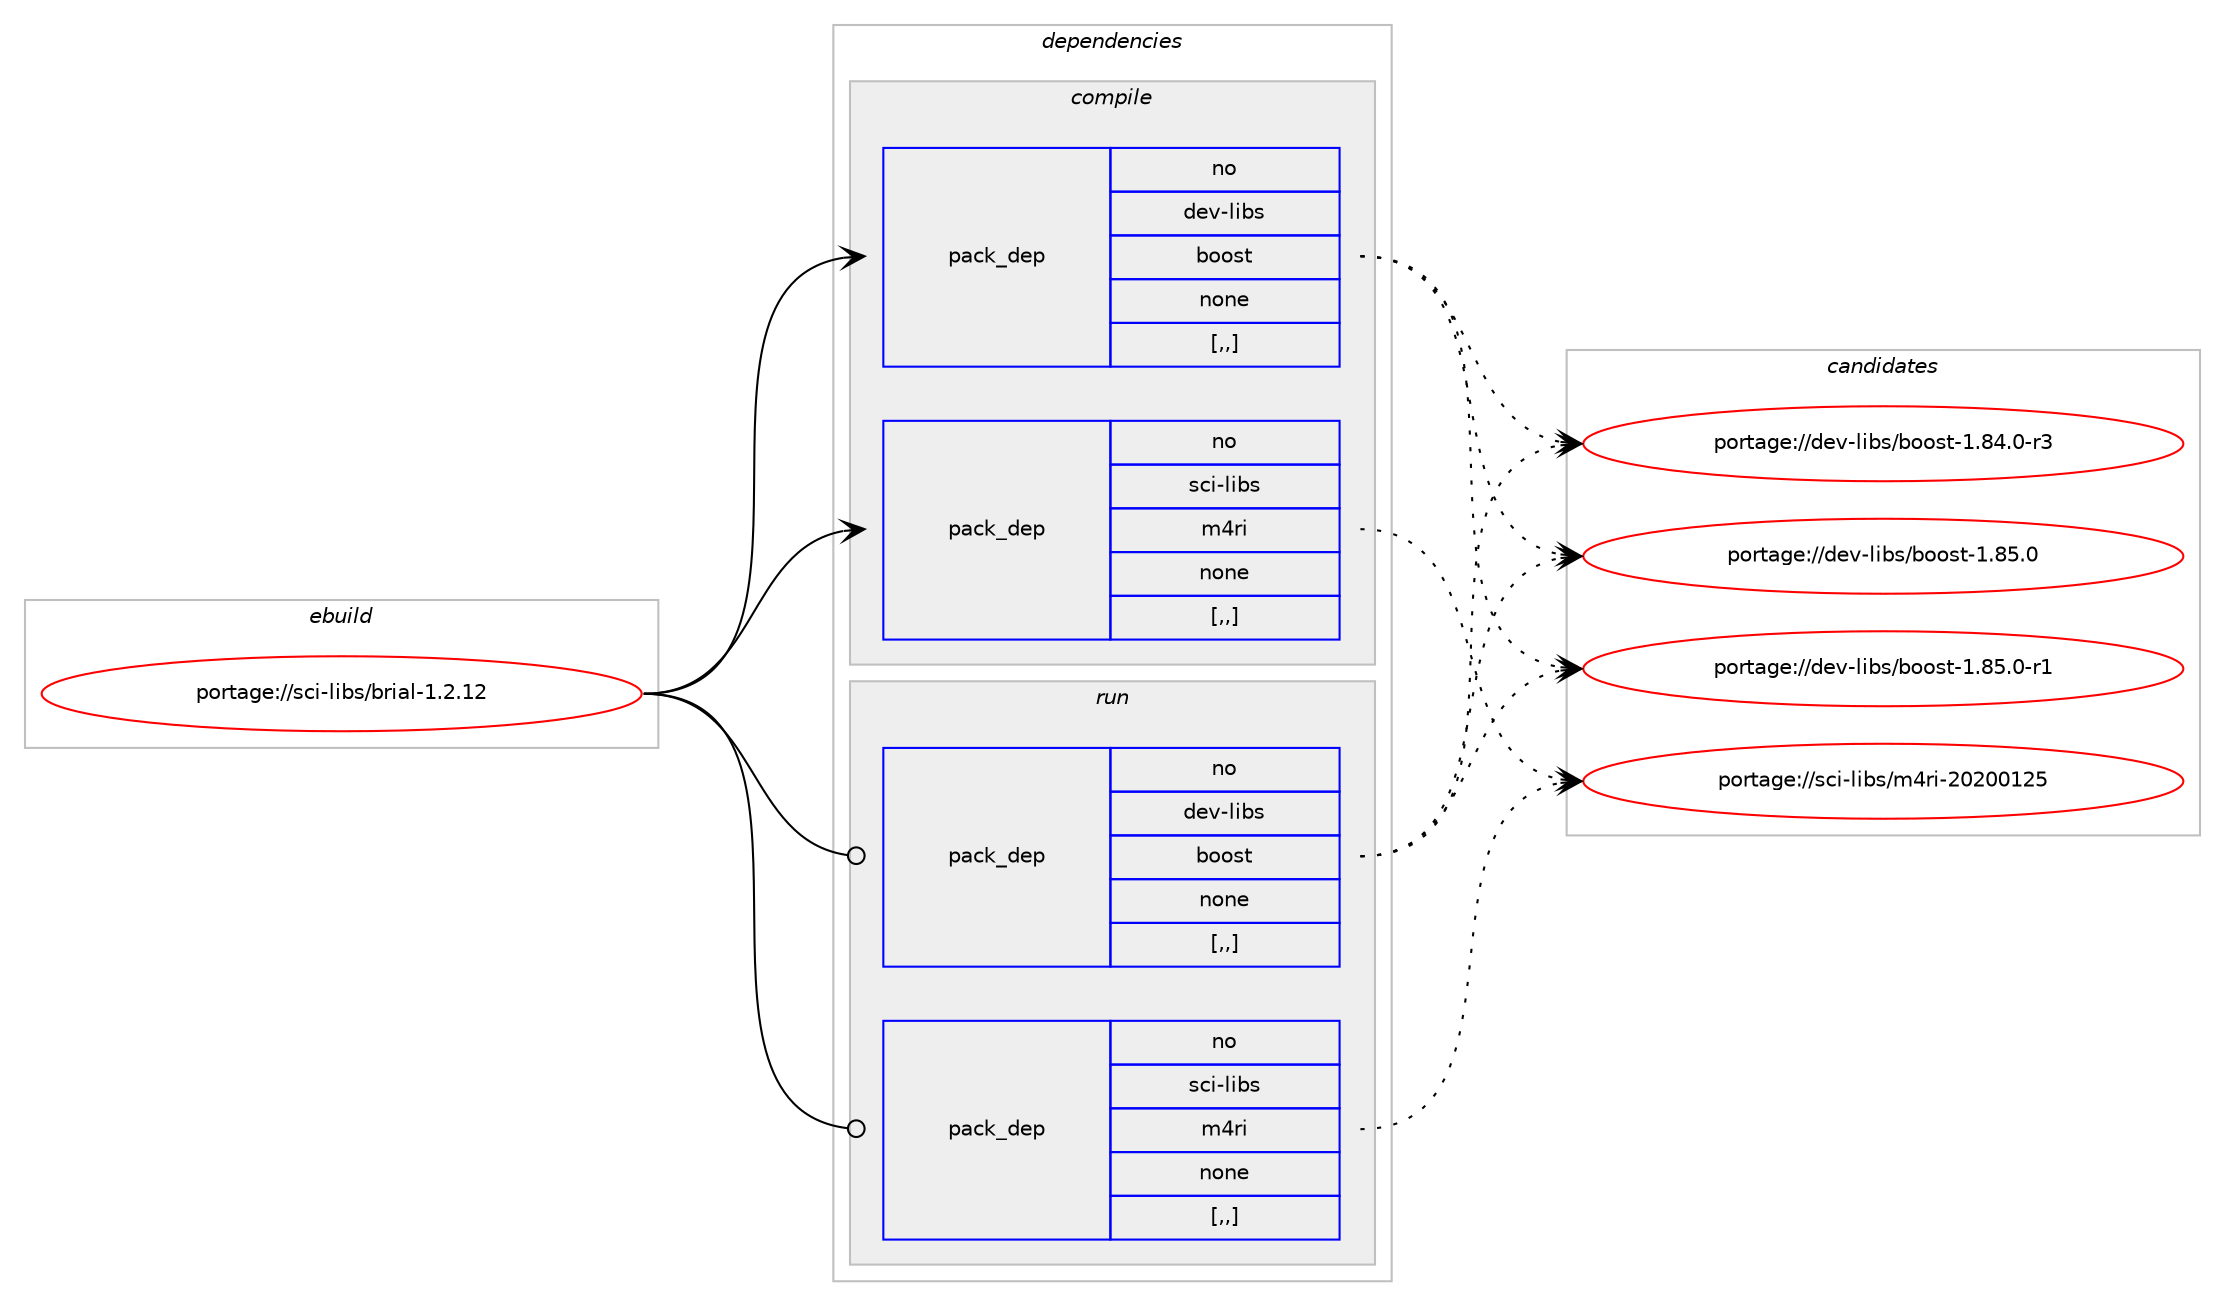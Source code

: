 digraph prolog {

# *************
# Graph options
# *************

newrank=true;
concentrate=true;
compound=true;
graph [rankdir=LR,fontname=Helvetica,fontsize=10,ranksep=1.5];#, ranksep=2.5, nodesep=0.2];
edge  [arrowhead=vee];
node  [fontname=Helvetica,fontsize=10];

# **********
# The ebuild
# **********

subgraph cluster_leftcol {
color=gray;
rank=same;
label=<<i>ebuild</i>>;
id [label="portage://sci-libs/brial-1.2.12", color=red, width=4, href="../sci-libs/brial-1.2.12.svg"];
}

# ****************
# The dependencies
# ****************

subgraph cluster_midcol {
color=gray;
label=<<i>dependencies</i>>;
subgraph cluster_compile {
fillcolor="#eeeeee";
style=filled;
label=<<i>compile</i>>;
subgraph pack284293 {
dependency389892 [label=<<TABLE BORDER="0" CELLBORDER="1" CELLSPACING="0" CELLPADDING="4" WIDTH="220"><TR><TD ROWSPAN="6" CELLPADDING="30">pack_dep</TD></TR><TR><TD WIDTH="110">no</TD></TR><TR><TD>dev-libs</TD></TR><TR><TD>boost</TD></TR><TR><TD>none</TD></TR><TR><TD>[,,]</TD></TR></TABLE>>, shape=none, color=blue];
}
id:e -> dependency389892:w [weight=20,style="solid",arrowhead="vee"];
subgraph pack284294 {
dependency389893 [label=<<TABLE BORDER="0" CELLBORDER="1" CELLSPACING="0" CELLPADDING="4" WIDTH="220"><TR><TD ROWSPAN="6" CELLPADDING="30">pack_dep</TD></TR><TR><TD WIDTH="110">no</TD></TR><TR><TD>sci-libs</TD></TR><TR><TD>m4ri</TD></TR><TR><TD>none</TD></TR><TR><TD>[,,]</TD></TR></TABLE>>, shape=none, color=blue];
}
id:e -> dependency389893:w [weight=20,style="solid",arrowhead="vee"];
}
subgraph cluster_compileandrun {
fillcolor="#eeeeee";
style=filled;
label=<<i>compile and run</i>>;
}
subgraph cluster_run {
fillcolor="#eeeeee";
style=filled;
label=<<i>run</i>>;
subgraph pack284295 {
dependency389894 [label=<<TABLE BORDER="0" CELLBORDER="1" CELLSPACING="0" CELLPADDING="4" WIDTH="220"><TR><TD ROWSPAN="6" CELLPADDING="30">pack_dep</TD></TR><TR><TD WIDTH="110">no</TD></TR><TR><TD>dev-libs</TD></TR><TR><TD>boost</TD></TR><TR><TD>none</TD></TR><TR><TD>[,,]</TD></TR></TABLE>>, shape=none, color=blue];
}
id:e -> dependency389894:w [weight=20,style="solid",arrowhead="odot"];
subgraph pack284296 {
dependency389895 [label=<<TABLE BORDER="0" CELLBORDER="1" CELLSPACING="0" CELLPADDING="4" WIDTH="220"><TR><TD ROWSPAN="6" CELLPADDING="30">pack_dep</TD></TR><TR><TD WIDTH="110">no</TD></TR><TR><TD>sci-libs</TD></TR><TR><TD>m4ri</TD></TR><TR><TD>none</TD></TR><TR><TD>[,,]</TD></TR></TABLE>>, shape=none, color=blue];
}
id:e -> dependency389895:w [weight=20,style="solid",arrowhead="odot"];
}
}

# **************
# The candidates
# **************

subgraph cluster_choices {
rank=same;
color=gray;
label=<<i>candidates</i>>;

subgraph choice284293 {
color=black;
nodesep=1;
choice10010111845108105981154798111111115116454946565246484511451 [label="portage://dev-libs/boost-1.84.0-r3", color=red, width=4,href="../dev-libs/boost-1.84.0-r3.svg"];
choice1001011184510810598115479811111111511645494656534648 [label="portage://dev-libs/boost-1.85.0", color=red, width=4,href="../dev-libs/boost-1.85.0.svg"];
choice10010111845108105981154798111111115116454946565346484511449 [label="portage://dev-libs/boost-1.85.0-r1", color=red, width=4,href="../dev-libs/boost-1.85.0-r1.svg"];
dependency389892:e -> choice10010111845108105981154798111111115116454946565246484511451:w [style=dotted,weight="100"];
dependency389892:e -> choice1001011184510810598115479811111111511645494656534648:w [style=dotted,weight="100"];
dependency389892:e -> choice10010111845108105981154798111111115116454946565346484511449:w [style=dotted,weight="100"];
}
subgraph choice284294 {
color=black;
nodesep=1;
choice1159910545108105981154710952114105455048504848495053 [label="portage://sci-libs/m4ri-20200125", color=red, width=4,href="../sci-libs/m4ri-20200125.svg"];
dependency389893:e -> choice1159910545108105981154710952114105455048504848495053:w [style=dotted,weight="100"];
}
subgraph choice284295 {
color=black;
nodesep=1;
choice10010111845108105981154798111111115116454946565246484511451 [label="portage://dev-libs/boost-1.84.0-r3", color=red, width=4,href="../dev-libs/boost-1.84.0-r3.svg"];
choice1001011184510810598115479811111111511645494656534648 [label="portage://dev-libs/boost-1.85.0", color=red, width=4,href="../dev-libs/boost-1.85.0.svg"];
choice10010111845108105981154798111111115116454946565346484511449 [label="portage://dev-libs/boost-1.85.0-r1", color=red, width=4,href="../dev-libs/boost-1.85.0-r1.svg"];
dependency389894:e -> choice10010111845108105981154798111111115116454946565246484511451:w [style=dotted,weight="100"];
dependency389894:e -> choice1001011184510810598115479811111111511645494656534648:w [style=dotted,weight="100"];
dependency389894:e -> choice10010111845108105981154798111111115116454946565346484511449:w [style=dotted,weight="100"];
}
subgraph choice284296 {
color=black;
nodesep=1;
choice1159910545108105981154710952114105455048504848495053 [label="portage://sci-libs/m4ri-20200125", color=red, width=4,href="../sci-libs/m4ri-20200125.svg"];
dependency389895:e -> choice1159910545108105981154710952114105455048504848495053:w [style=dotted,weight="100"];
}
}

}
